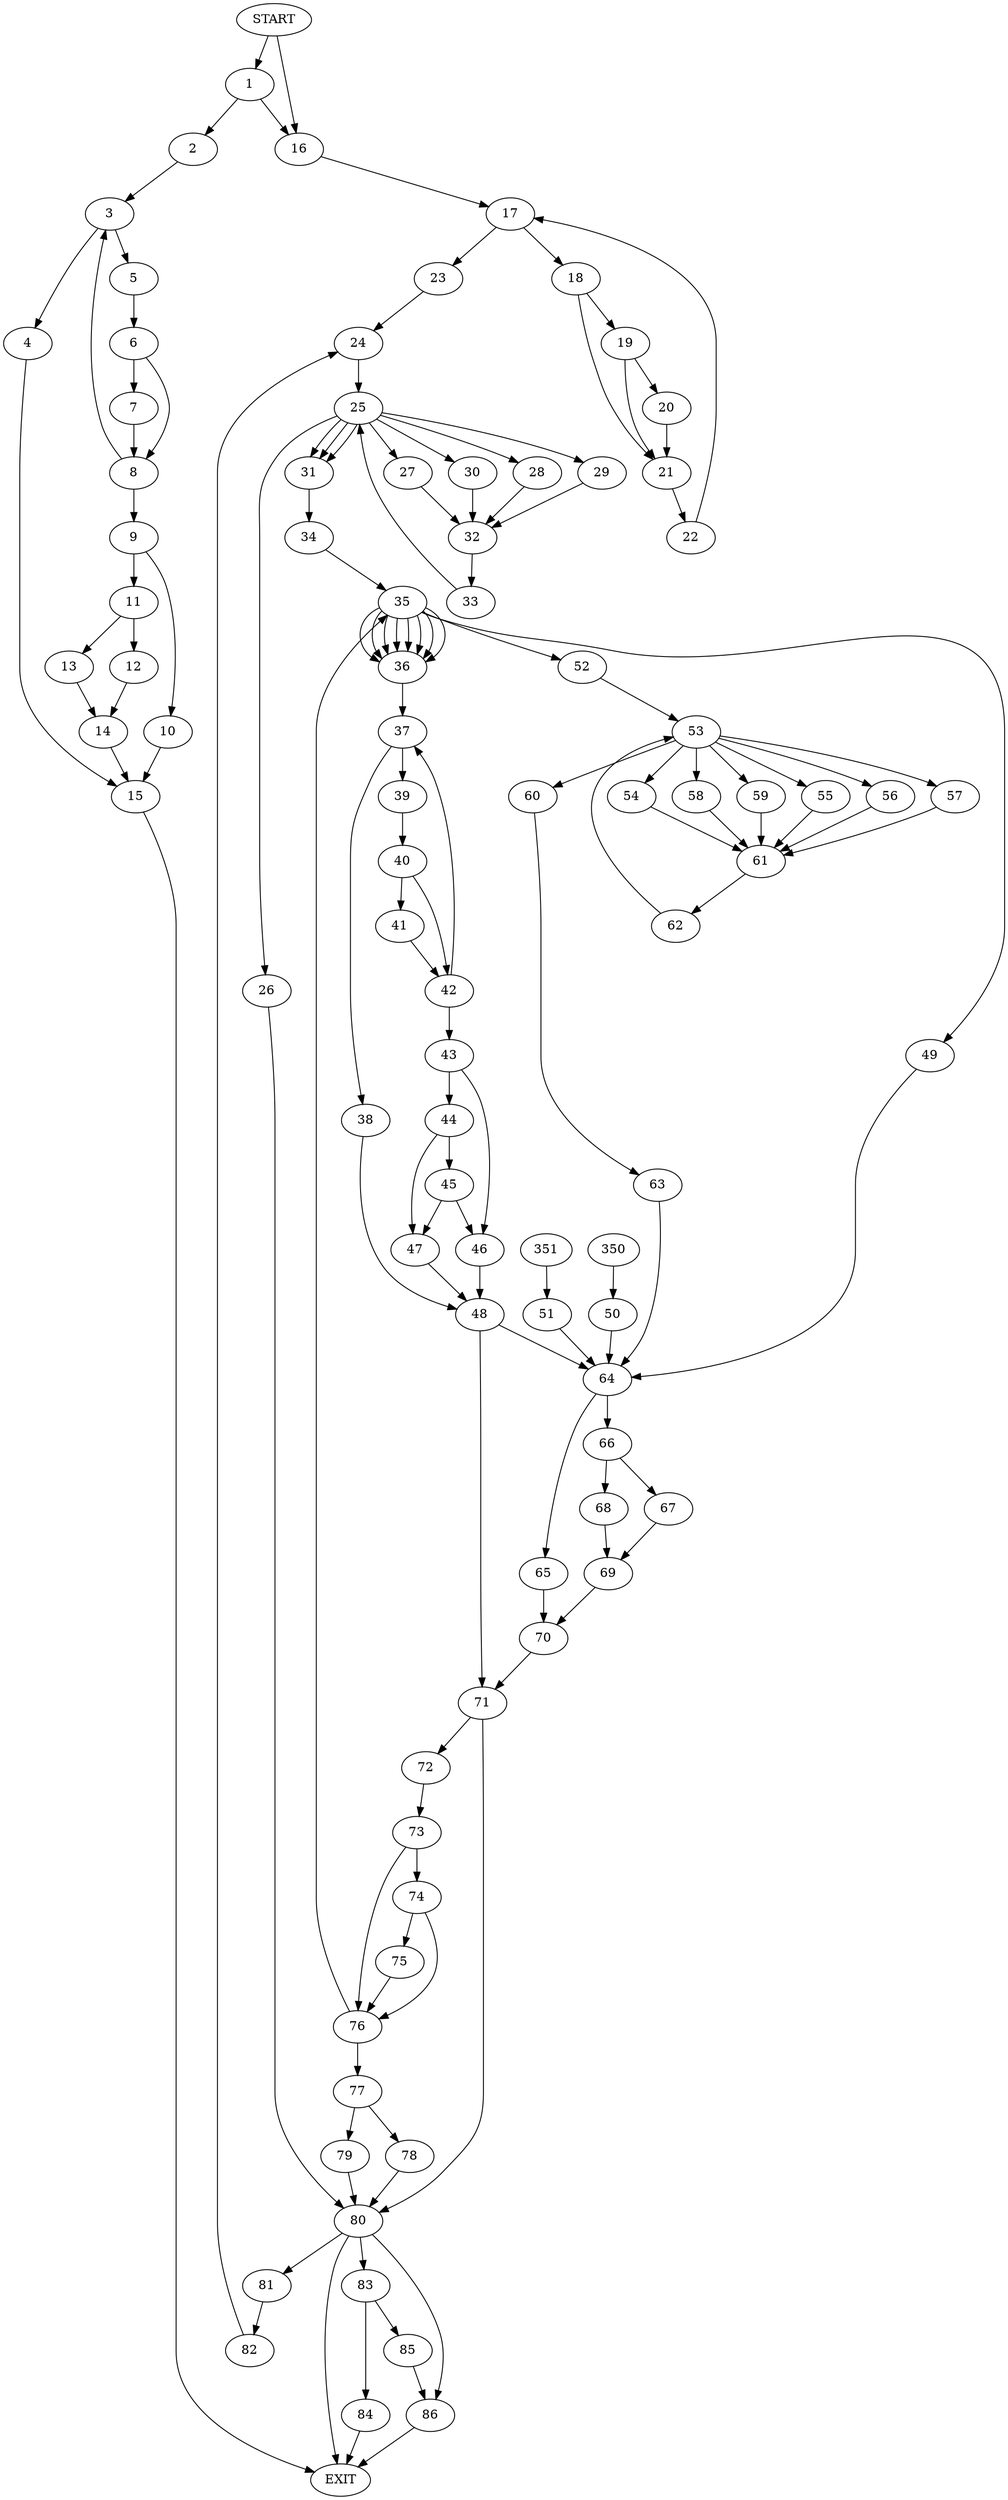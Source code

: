 digraph { 
0 [label="START"];
1;
2;
3;
4;
5;
6;
7;
8;
9;
10;
11;
12;
13;
14;
15;
16;
17;
18;
19;
20;
21;
22;
23;
24;
25;
26;
27;
28;
29;
30;
31;
32;
33;
34;
35;
36;
37;
38;
39;
40;
41;
42;
43;
44;
45;
46;
47;
48;
49;
50;
51;
52;
53;
54;
55;
56;
57;
58;
59;
60;
61;
62;
63;
64;
65;
66;
67;
68;
69;
70;
71;
72;
73;
74;
75;
76;
77;
78;
79;
80;
81;
82;
83;
84;
85;
86;
87[label="EXIT"];
0 -> 1;
0 -> 16;
1 -> 2;
1 -> 16;
2 -> 3;
3 -> 4;
3 -> 5;
4 -> 15;
5 -> 6;
6 -> 7;
6 -> 8;
7 -> 8;
8 -> 3;
8 -> 9;
9 -> 10;
9 -> 11;
10 -> 15;
11 -> 12;
11 -> 13;
12 -> 14;
13 -> 14;
14 -> 15;
15 -> 87;
16 -> 17;
17 -> 18;
17 -> 23;
18 -> 21;
18 -> 19;
19 -> 21;
19 -> 20;
20 -> 21;
21 -> 22;
22 -> 17;
23 -> 24;
24 -> 25;
25 -> 26;
25 -> 27;
25:s2 -> 28;
25:s3 -> 29;
25:s4 -> 30;
25:s5 -> 31;
25:s6 -> 31;
25:s7 -> 31;
26 -> 80;
27 -> 32;
28 -> 32;
29 -> 32;
30 -> 32;
31 -> 34;
32 -> 33;
33 -> 25;
34 -> 35;
35 -> 52;
35 -> 36;
35:s2 -> 36;
35:s3 -> 36;
35:s4 -> 36;
35:s5 -> 36;
35:s6 -> 36;
35:s7 -> 36;
35:s8 -> 36;
35:s9 -> 49;
350 -> 50;
351 -> 51;
36 -> 37;
37 -> 38;
37 -> 39;
38 -> 48;
39 -> 40;
40 -> 41;
40 -> 42;
41 -> 42;
42 -> 37;
42 -> 43;
43 -> 46;
43 -> 44;
44 -> 45;
44 -> 47;
45 -> 46;
45 -> 47;
46 -> 48;
47 -> 48;
48 -> 71;
48 -> 64;
49 -> 64;
50 -> 64;
51 -> 64;
52 -> 53;
53 -> 60;
53 -> 54;
53:s2 -> 55;
53:s3 -> 56;
53:s4 -> 57;
53:s5 -> 58;
53:s6 -> 59;
54 -> 61;
55 -> 61;
56 -> 61;
57 -> 61;
58 -> 61;
59 -> 61;
60 -> 63;
61 -> 62;
62 -> 53;
63 -> 64;
64 -> 65;
64 -> 66;
65 -> 70;
66 -> 67;
66 -> 68;
67 -> 69;
68 -> 69;
69 -> 70;
70 -> 71;
71 -> 80;
71 -> 72;
72 -> 73;
73 -> 76;
73 -> 74;
74 -> 76;
74 -> 75;
75 -> 76;
76 -> 35;
76 -> 77;
77 -> 78;
77 -> 79;
78 -> 80;
79 -> 80;
80 -> 87;
80 -> 81;
80:s2 -> 83;
80:s3 -> 86;
81 -> 82;
82 -> 24;
83 -> 84;
83 -> 85;
84 -> 87;
85 -> 86;
86 -> 87;
}